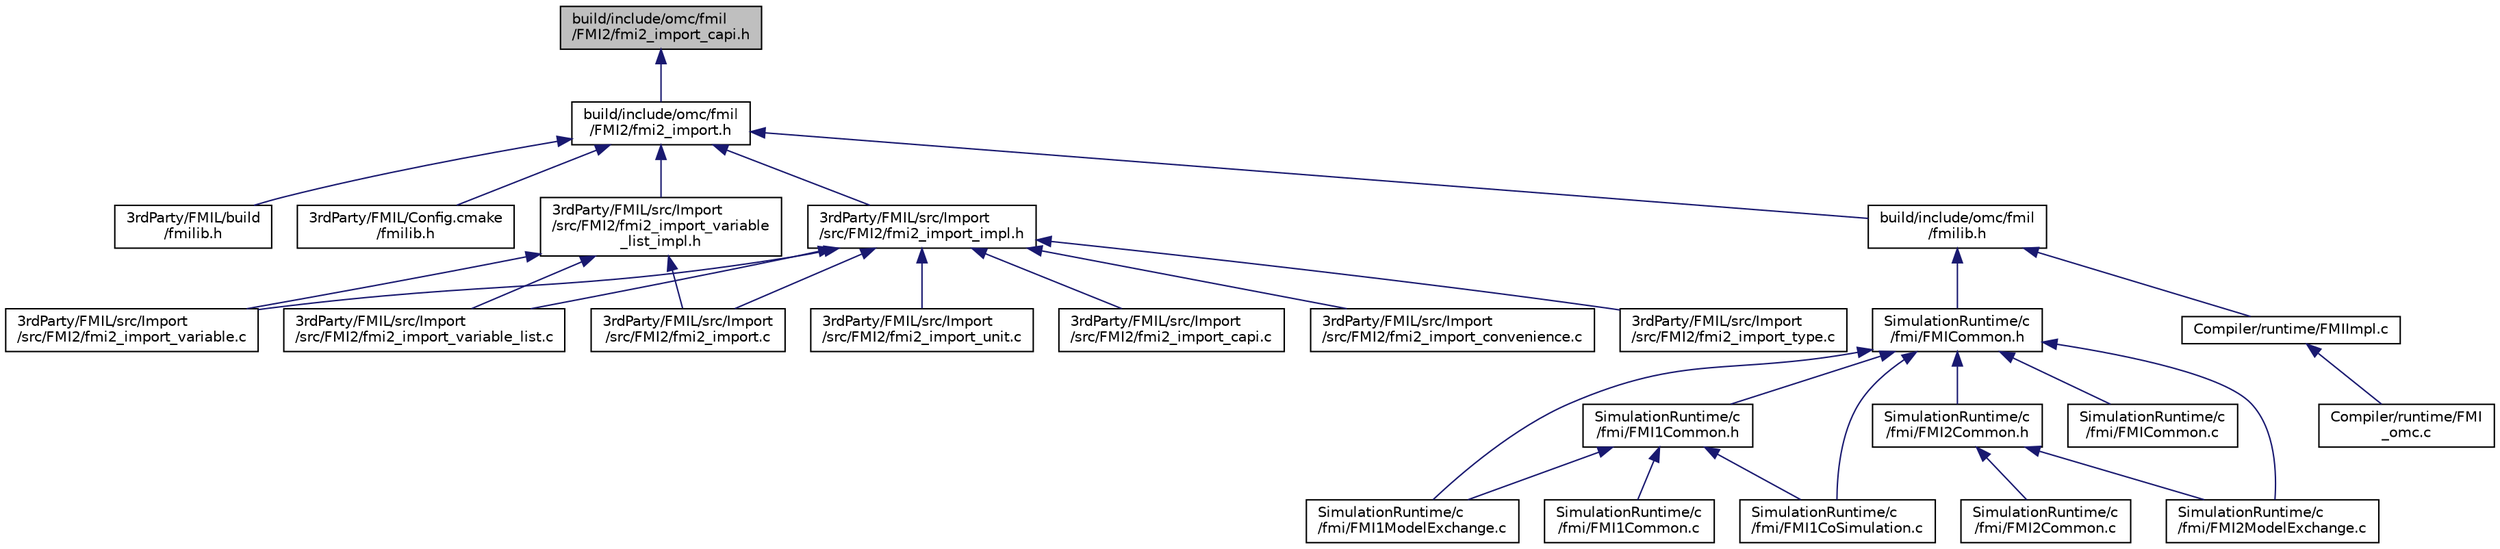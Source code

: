 digraph "build/include/omc/fmil/FMI2/fmi2_import_capi.h"
{
  edge [fontname="Helvetica",fontsize="10",labelfontname="Helvetica",labelfontsize="10"];
  node [fontname="Helvetica",fontsize="10",shape=record];
  Node7 [label="build/include/omc/fmil\l/FMI2/fmi2_import_capi.h",height=0.2,width=0.4,color="black", fillcolor="grey75", style="filled", fontcolor="black"];
  Node7 -> Node8 [dir="back",color="midnightblue",fontsize="10",style="solid",fontname="Helvetica"];
  Node8 [label="build/include/omc/fmil\l/FMI2/fmi2_import.h",height=0.2,width=0.4,color="black", fillcolor="white", style="filled",URL="$d0/d79/build_2include_2omc_2fmil_2_f_m_i2_2fmi2__import_8h.html"];
  Node8 -> Node9 [dir="back",color="midnightblue",fontsize="10",style="solid",fontname="Helvetica"];
  Node9 [label="3rdParty/FMIL/build\l/fmilib.h",height=0.2,width=0.4,color="black", fillcolor="white", style="filled",URL="$dd/d4b/3rd_party_2_f_m_i_l_2build_2fmilib_8h.html"];
  Node8 -> Node10 [dir="back",color="midnightblue",fontsize="10",style="solid",fontname="Helvetica"];
  Node10 [label="3rdParty/FMIL/Config.cmake\l/fmilib.h",height=0.2,width=0.4,color="black", fillcolor="white", style="filled",URL="$d4/d55/3rd_party_2_f_m_i_l_2_config_8cmake_2fmilib_8h.html"];
  Node8 -> Node11 [dir="back",color="midnightblue",fontsize="10",style="solid",fontname="Helvetica"];
  Node11 [label="3rdParty/FMIL/src/Import\l/src/FMI2/fmi2_import_impl.h",height=0.2,width=0.4,color="black", fillcolor="white", style="filled",URL="$d2/dd7/fmi2__import__impl_8h.html"];
  Node11 -> Node12 [dir="back",color="midnightblue",fontsize="10",style="solid",fontname="Helvetica"];
  Node12 [label="3rdParty/FMIL/src/Import\l/src/FMI2/fmi2_import.c",height=0.2,width=0.4,color="black", fillcolor="white", style="filled",URL="$d3/df2/fmi2__import_8c.html"];
  Node11 -> Node13 [dir="back",color="midnightblue",fontsize="10",style="solid",fontname="Helvetica"];
  Node13 [label="3rdParty/FMIL/src/Import\l/src/FMI2/fmi2_import_capi.c",height=0.2,width=0.4,color="black", fillcolor="white", style="filled",URL="$d0/de2/fmi2__import__capi_8c.html"];
  Node11 -> Node14 [dir="back",color="midnightblue",fontsize="10",style="solid",fontname="Helvetica"];
  Node14 [label="3rdParty/FMIL/src/Import\l/src/FMI2/fmi2_import_convenience.c",height=0.2,width=0.4,color="black", fillcolor="white", style="filled",URL="$de/d3e/fmi2__import__convenience_8c.html"];
  Node11 -> Node15 [dir="back",color="midnightblue",fontsize="10",style="solid",fontname="Helvetica"];
  Node15 [label="3rdParty/FMIL/src/Import\l/src/FMI2/fmi2_import_type.c",height=0.2,width=0.4,color="black", fillcolor="white", style="filled",URL="$db/d39/fmi2__import__type_8c.html"];
  Node11 -> Node16 [dir="back",color="midnightblue",fontsize="10",style="solid",fontname="Helvetica"];
  Node16 [label="3rdParty/FMIL/src/Import\l/src/FMI2/fmi2_import_unit.c",height=0.2,width=0.4,color="black", fillcolor="white", style="filled",URL="$da/d5e/fmi2__import__unit_8c.html"];
  Node11 -> Node17 [dir="back",color="midnightblue",fontsize="10",style="solid",fontname="Helvetica"];
  Node17 [label="3rdParty/FMIL/src/Import\l/src/FMI2/fmi2_import_variable.c",height=0.2,width=0.4,color="black", fillcolor="white", style="filled",URL="$d7/d5f/fmi2__import__variable_8c.html",tooltip="Methods to handle fmi2_import_variable_t. "];
  Node11 -> Node18 [dir="back",color="midnightblue",fontsize="10",style="solid",fontname="Helvetica"];
  Node18 [label="3rdParty/FMIL/src/Import\l/src/FMI2/fmi2_import_variable_list.c",height=0.2,width=0.4,color="black", fillcolor="white", style="filled",URL="$d4/d63/fmi2__import__variable__list_8c.html"];
  Node8 -> Node19 [dir="back",color="midnightblue",fontsize="10",style="solid",fontname="Helvetica"];
  Node19 [label="3rdParty/FMIL/src/Import\l/src/FMI2/fmi2_import_variable\l_list_impl.h",height=0.2,width=0.4,color="black", fillcolor="white", style="filled",URL="$da/dd3/fmi2__import__variable__list__impl_8h.html"];
  Node19 -> Node12 [dir="back",color="midnightblue",fontsize="10",style="solid",fontname="Helvetica"];
  Node19 -> Node17 [dir="back",color="midnightblue",fontsize="10",style="solid",fontname="Helvetica"];
  Node19 -> Node18 [dir="back",color="midnightblue",fontsize="10",style="solid",fontname="Helvetica"];
  Node8 -> Node20 [dir="back",color="midnightblue",fontsize="10",style="solid",fontname="Helvetica"];
  Node20 [label="build/include/omc/fmil\l/fmilib.h",height=0.2,width=0.4,color="black", fillcolor="white", style="filled",URL="$d2/d86/build_2include_2omc_2fmil_2fmilib_8h.html"];
  Node20 -> Node21 [dir="back",color="midnightblue",fontsize="10",style="solid",fontname="Helvetica"];
  Node21 [label="Compiler/runtime/FMIImpl.c",height=0.2,width=0.4,color="black", fillcolor="white", style="filled",URL="$df/d24/_f_m_i_impl_8c.html"];
  Node21 -> Node22 [dir="back",color="midnightblue",fontsize="10",style="solid",fontname="Helvetica"];
  Node22 [label="Compiler/runtime/FMI\l_omc.c",height=0.2,width=0.4,color="black", fillcolor="white", style="filled",URL="$df/d35/_f_m_i__omc_8c.html"];
  Node20 -> Node23 [dir="back",color="midnightblue",fontsize="10",style="solid",fontname="Helvetica"];
  Node23 [label="SimulationRuntime/c\l/fmi/FMICommon.h",height=0.2,width=0.4,color="black", fillcolor="white", style="filled",URL="$d7/d39/_f_m_i_common_8h.html"];
  Node23 -> Node24 [dir="back",color="midnightblue",fontsize="10",style="solid",fontname="Helvetica"];
  Node24 [label="SimulationRuntime/c\l/fmi/FMI1Common.h",height=0.2,width=0.4,color="black", fillcolor="white", style="filled",URL="$d3/d64/_f_m_i1_common_8h.html"];
  Node24 -> Node25 [dir="back",color="midnightblue",fontsize="10",style="solid",fontname="Helvetica"];
  Node25 [label="SimulationRuntime/c\l/fmi/FMI1Common.c",height=0.2,width=0.4,color="black", fillcolor="white", style="filled",URL="$de/dca/_f_m_i1_common_8c.html"];
  Node24 -> Node26 [dir="back",color="midnightblue",fontsize="10",style="solid",fontname="Helvetica"];
  Node26 [label="SimulationRuntime/c\l/fmi/FMI1CoSimulation.c",height=0.2,width=0.4,color="black", fillcolor="white", style="filled",URL="$d5/d4a/_f_m_i1_co_simulation_8c.html"];
  Node24 -> Node27 [dir="back",color="midnightblue",fontsize="10",style="solid",fontname="Helvetica"];
  Node27 [label="SimulationRuntime/c\l/fmi/FMI1ModelExchange.c",height=0.2,width=0.4,color="black", fillcolor="white", style="filled",URL="$db/d07/_f_m_i1_model_exchange_8c.html"];
  Node23 -> Node26 [dir="back",color="midnightblue",fontsize="10",style="solid",fontname="Helvetica"];
  Node23 -> Node27 [dir="back",color="midnightblue",fontsize="10",style="solid",fontname="Helvetica"];
  Node23 -> Node28 [dir="back",color="midnightblue",fontsize="10",style="solid",fontname="Helvetica"];
  Node28 [label="SimulationRuntime/c\l/fmi/FMI2Common.h",height=0.2,width=0.4,color="black", fillcolor="white", style="filled",URL="$d7/d17/_f_m_i2_common_8h.html"];
  Node28 -> Node29 [dir="back",color="midnightblue",fontsize="10",style="solid",fontname="Helvetica"];
  Node29 [label="SimulationRuntime/c\l/fmi/FMI2Common.c",height=0.2,width=0.4,color="black", fillcolor="white", style="filled",URL="$de/dda/_f_m_i2_common_8c.html"];
  Node28 -> Node30 [dir="back",color="midnightblue",fontsize="10",style="solid",fontname="Helvetica"];
  Node30 [label="SimulationRuntime/c\l/fmi/FMI2ModelExchange.c",height=0.2,width=0.4,color="black", fillcolor="white", style="filled",URL="$de/d1d/_f_m_i2_model_exchange_8c.html"];
  Node23 -> Node30 [dir="back",color="midnightblue",fontsize="10",style="solid",fontname="Helvetica"];
  Node23 -> Node31 [dir="back",color="midnightblue",fontsize="10",style="solid",fontname="Helvetica"];
  Node31 [label="SimulationRuntime/c\l/fmi/FMICommon.c",height=0.2,width=0.4,color="black", fillcolor="white", style="filled",URL="$d1/de4/_f_m_i_common_8c.html"];
}

